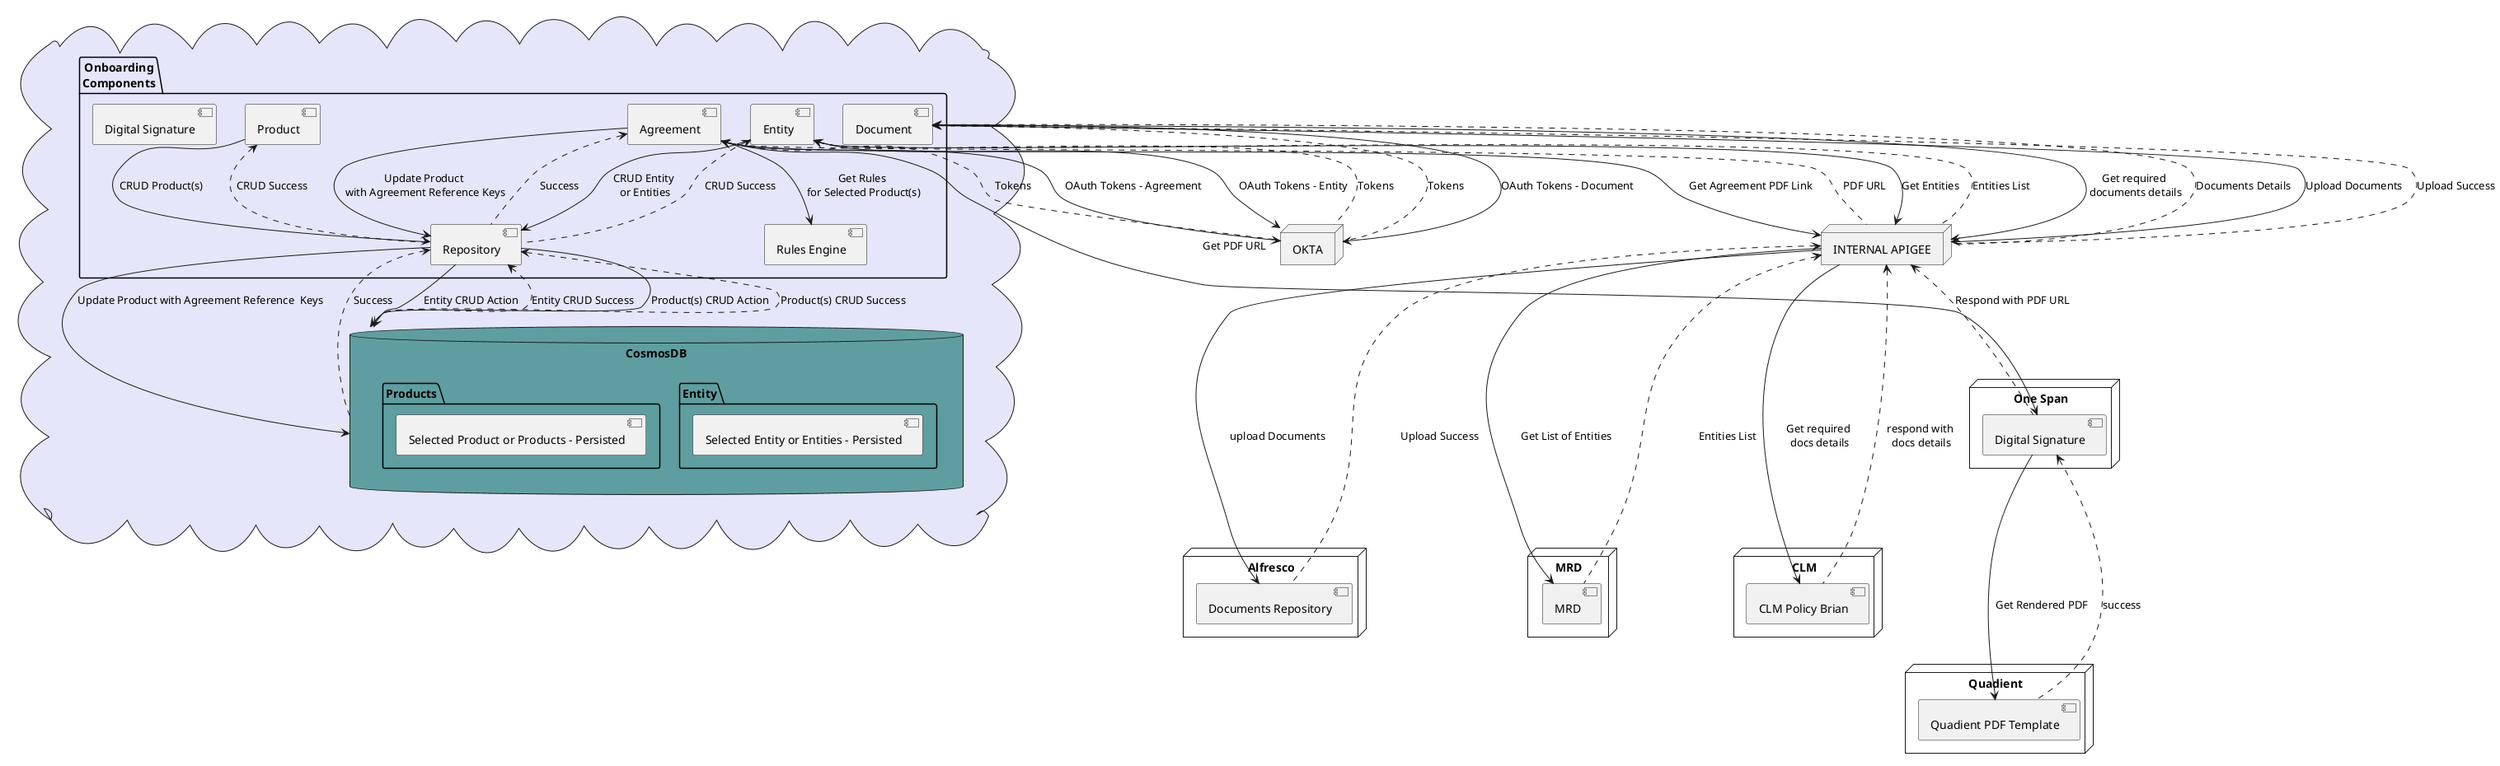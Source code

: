 @startuml
'https://plantuml.com/component-diagram

node "CLM"{
[CLM Policy Brian] as clm
}

node "Alfresco"{
[Documents Repository] as docsRepo
}

node "One Span"{
[Digital Signature] as digSign
}

node "Quadient"{
[Quadient PDF Template] as pdf
}
skinparam databaseBackgroundColor #5F9EA0
skinparam cloudBackgroundColor #E6E6FA

cloud {
    package Onboarding\nComponents {
       [Entity] as entity
       [Product] as product
       [Document] as docs
       [Agreement] as agreement
       [Repository] as repo
       [Digital Signature] as signs
       [Rules Engine] as rules
    }

    database "CosmosDB" as cosmosdb {
        folder "Entity" {
         [Selected Entity or Entities - Persisted]
        }
        folder "Products" {
         [Selected Product or Products - Persisted]
        }
    }
}

node "OKTA" as okta
node "INTERNAL APIGEE" as intGateway

node "MRD" {
 [MRD] as mrd
}

'select persist Entity or Entities

entity -up--> okta: OAuth Tokens - Entity
entity <.. okta: Tokens
entity --> intGateway: Get Entities
intGateway -down--> mrd : Get List of Entities
intGateway <.. mrd : Entities List
entity <.. intGateway:  Entities List
entity --> repo: CRUD Entity\n or Entities
repo --> cosmosdb : Entity CRUD Action
repo <.. cosmosdb: Entity CRUD Success
entity <.. repo: CRUD Success

'docs for entity or entities
docs --> okta: OAuth Tokens - Document
docs <.. okta: Tokens
docs -> intGateway: Get required\n documents details
intGateway -down--> clm: Get required\n docs details
intGateway <.. clm: respond with\n docs details
docs <.. intGateway: Documents Details
docs --> intGateway: Upload Documents
intGateway -down--> docsRepo: upload Documents
intGateway <.. docsRepo: Upload Success
docs <.. intGateway: Upload Success

'Persist product(s)
product --> repo: CRUD Product(s)
repo --> cosmosdb: Product(s) CRUD Action
repo <.. cosmosdb: Product(s) CRUD Success
product <.. repo: CRUD Success

'Agreement
agreement --> rules: Get Rules\n for Selected Product(s)
agreement --> okta: OAuth Tokens - Agreement
agreement <.. okta: Tokens
agreement --> intGateway: Get Agreement PDF Link
agreement -down--> digSign: Get PDF URL
digSign -down--> pdf: Get Rendered PDF
digSign <.. pdf: success
intGateway <.. digSign: Respond with PDF URL
agreement <.. intGateway: PDF URL
agreement -> repo: Update Product\n with Agreement Reference Keys
repo --> cosmosdb: Update Product with Agreement Reference  Keys
repo <.. cosmosdb: Success
agreement <.. repo: Success




@enduml